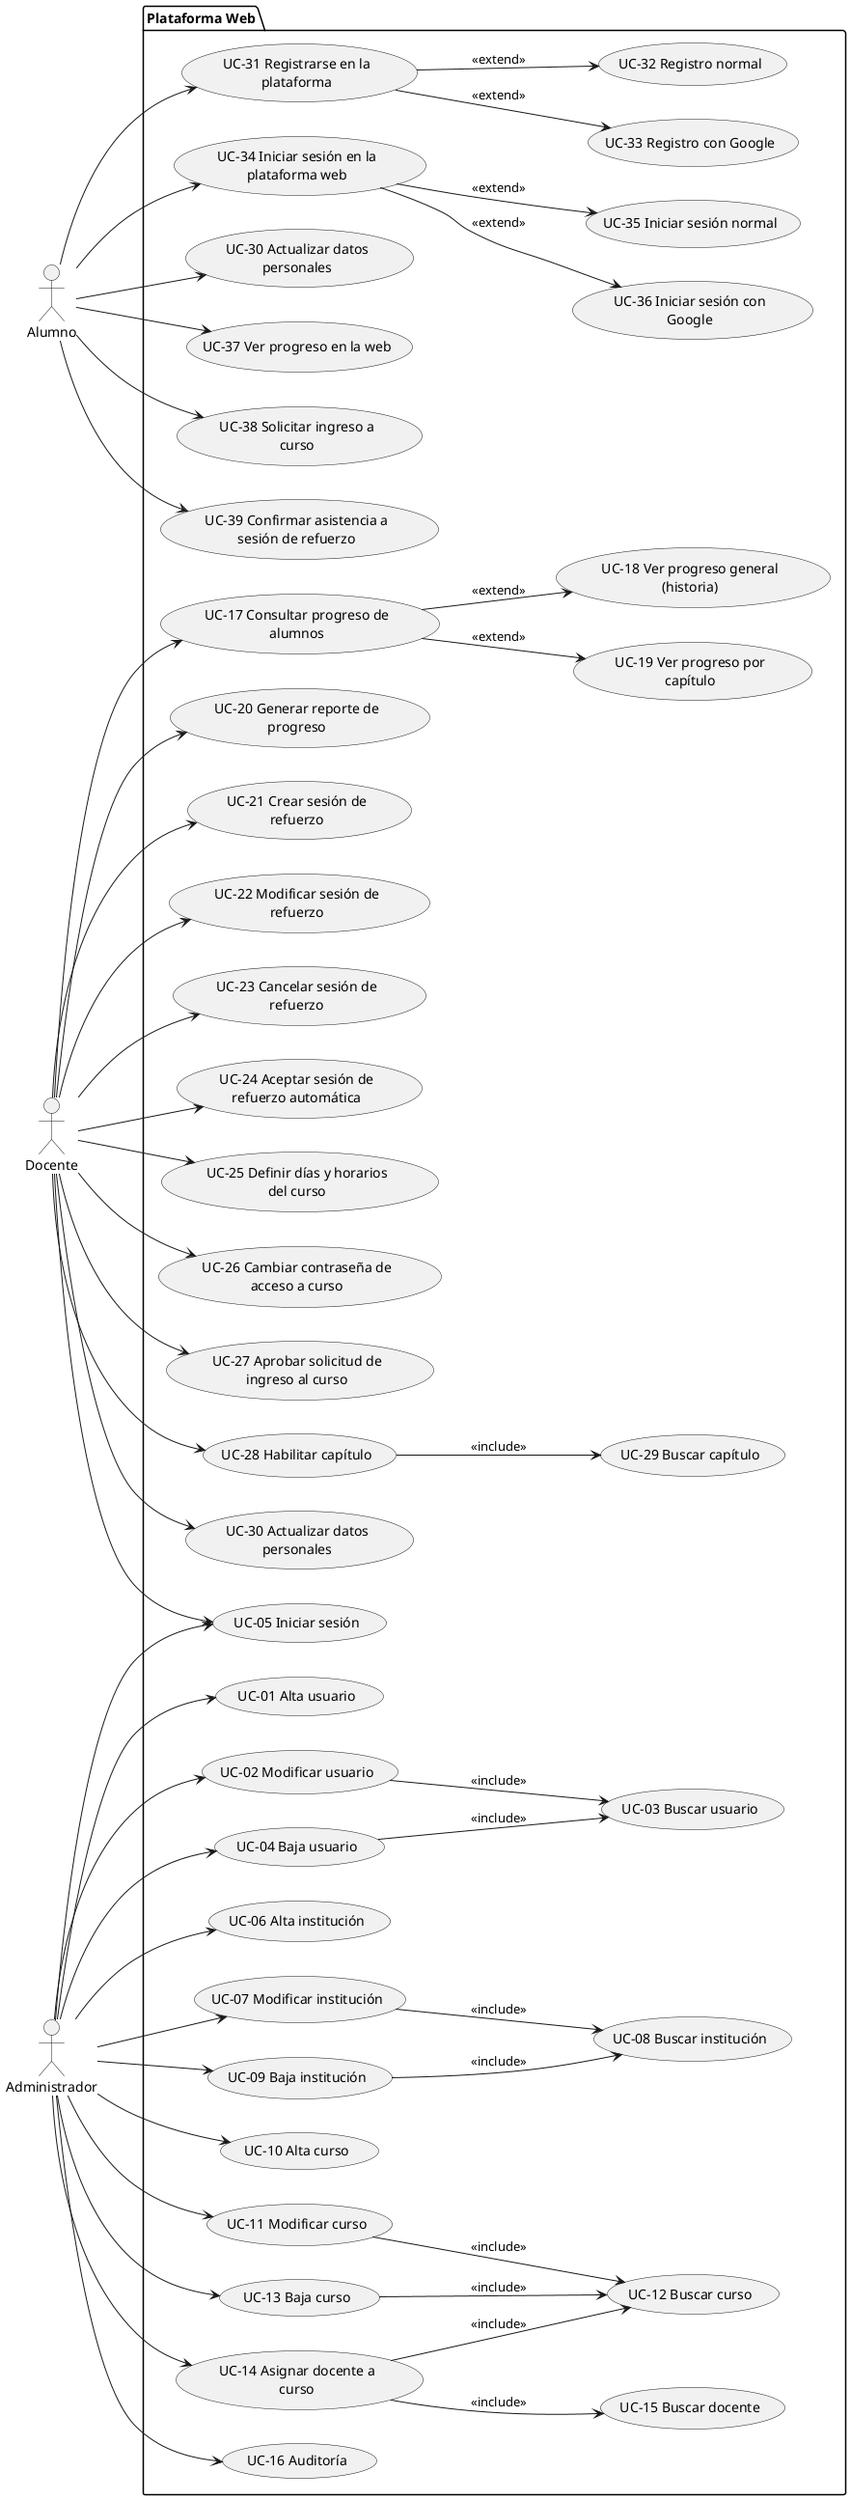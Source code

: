 @startuml Web_CU
left to right direction

skinparam usecasePadding 15
skinparam actorPadding 15
skinparam wrapWidth 200

actor Alumno
actor Docente
actor Administrador

package "Plataforma Web" {
  'Casos de uso del Alumno
  usecase "UC-31 Registrarse en la plataforma" as UC31
  usecase "UC-32 Registro normal" as UC32
  usecase "UC-33 Registro con Google" as UC33
  usecase "UC-34 Iniciar sesión en la plataforma web" as UC34
  usecase "UC-35 Iniciar sesión normal" as UC35
  usecase "UC-36 Iniciar sesión con Google" as UC36
  usecase "UC-30 Actualizar datos personales" as UC30_A
  usecase "UC-37 Ver progreso en la web" as UC37
  usecase "UC-38 Solicitar ingreso a curso" as UC38
  usecase "UC-39 Confirmar asistencia a sesión de refuerzo" as UC39

  'Casos de uso del Docente
  usecase "UC-17 Consultar progreso de alumnos" as UC17
  usecase "UC-18 Ver progreso general (historia)" as UC18
  usecase "UC-19 Ver progreso por capítulo" as UC19
  usecase "UC-20 Generar reporte de progreso" as UC20
  usecase "UC-21 Crear sesión de refuerzo" as UC21
  usecase "UC-22 Modificar sesión de refuerzo" as UC22
  usecase "UC-23 Cancelar sesión de refuerzo" as UC23
  usecase "UC-24 Aceptar sesión de refuerzo automática" as UC24
  usecase "UC-25 Definir días y horarios del curso" as UC25
  usecase "UC-26 Cambiar contraseña de acceso a curso" as UC26
  usecase "UC-27 Aprobar solicitud de ingreso al curso" as UC27
  usecase "UC-28 Habilitar capítulo" as UC28
  usecase "UC-29 Buscar capítulo" as UC29
  usecase "UC-30 Actualizar datos personales" as UC30_D
  usecase "UC-05 Iniciar sesión" as UC05

  'Casos de uso del Administrador
  usecase "UC-01 Alta usuario" as UC01
  usecase "UC-02 Modificar usuario" as UC02
  usecase "UC-03 Buscar usuario" as UC03
  usecase "UC-04 Baja usuario" as UC04
  usecase "UC-06 Alta institución" as UC06
  usecase "UC-07 Modificar institución" as UC07
  usecase "UC-08 Buscar institución" as UC08
  usecase "UC-09 Baja institución" as UC09
  usecase "UC-10 Alta curso" as UC10
  usecase "UC-11 Modificar curso" as UC11
  usecase "UC-12 Buscar curso" as UC12
  usecase "UC-13 Baja curso" as UC13
  usecase "UC-14 Asignar docente a curso" as UC14
  usecase "UC-15 Buscar docente" as UC15
  usecase "UC-16 Auditoría" as UC16
}

' Conexiones de Administrador
Administrador --> UC01
Administrador --> UC02
UC02 --> UC03 : <<include>>
Administrador --> UC04
UC04 --> UC03 : <<include>>
Administrador --> UC05
Administrador --> UC06
Administrador --> UC07
UC07 --> UC08 : <<include>>
Administrador --> UC09
UC09 --> UC08 : <<include>>
Administrador --> UC10
Administrador --> UC11
UC11 --> UC12 : <<include>>
Administrador --> UC13
UC13 --> UC12 : <<include>>
Administrador --> UC14
UC14 --> UC15 : <<include>>
UC14 --> UC12 : <<include>>
Administrador --> UC16

' Conexiones de Alumno
Alumno --> UC31
UC31 --> UC32 : <<extend>>
UC31 --> UC33 : <<extend>>
Alumno --> UC34
UC34 --> UC35 : <<extend>>
UC34 --> UC36 : <<extend>>
Alumno --> UC30_A
Alumno --> UC37
Alumno --> UC38
Alumno --> UC39

' Conexiones de Docente
Docente --> UC17
UC17 --> UC18 : <<extend>>
UC17 --> UC19 : <<extend>>
Docente --> UC20
Docente --> UC21
Docente --> UC22
Docente --> UC23
Docente --> UC24
Docente --> UC25
Docente --> UC26
Docente --> UC27
Docente --> UC28
UC28 --> UC29 : <<include>>
Docente --> UC30_D
Docente --> UC05


@enduml
